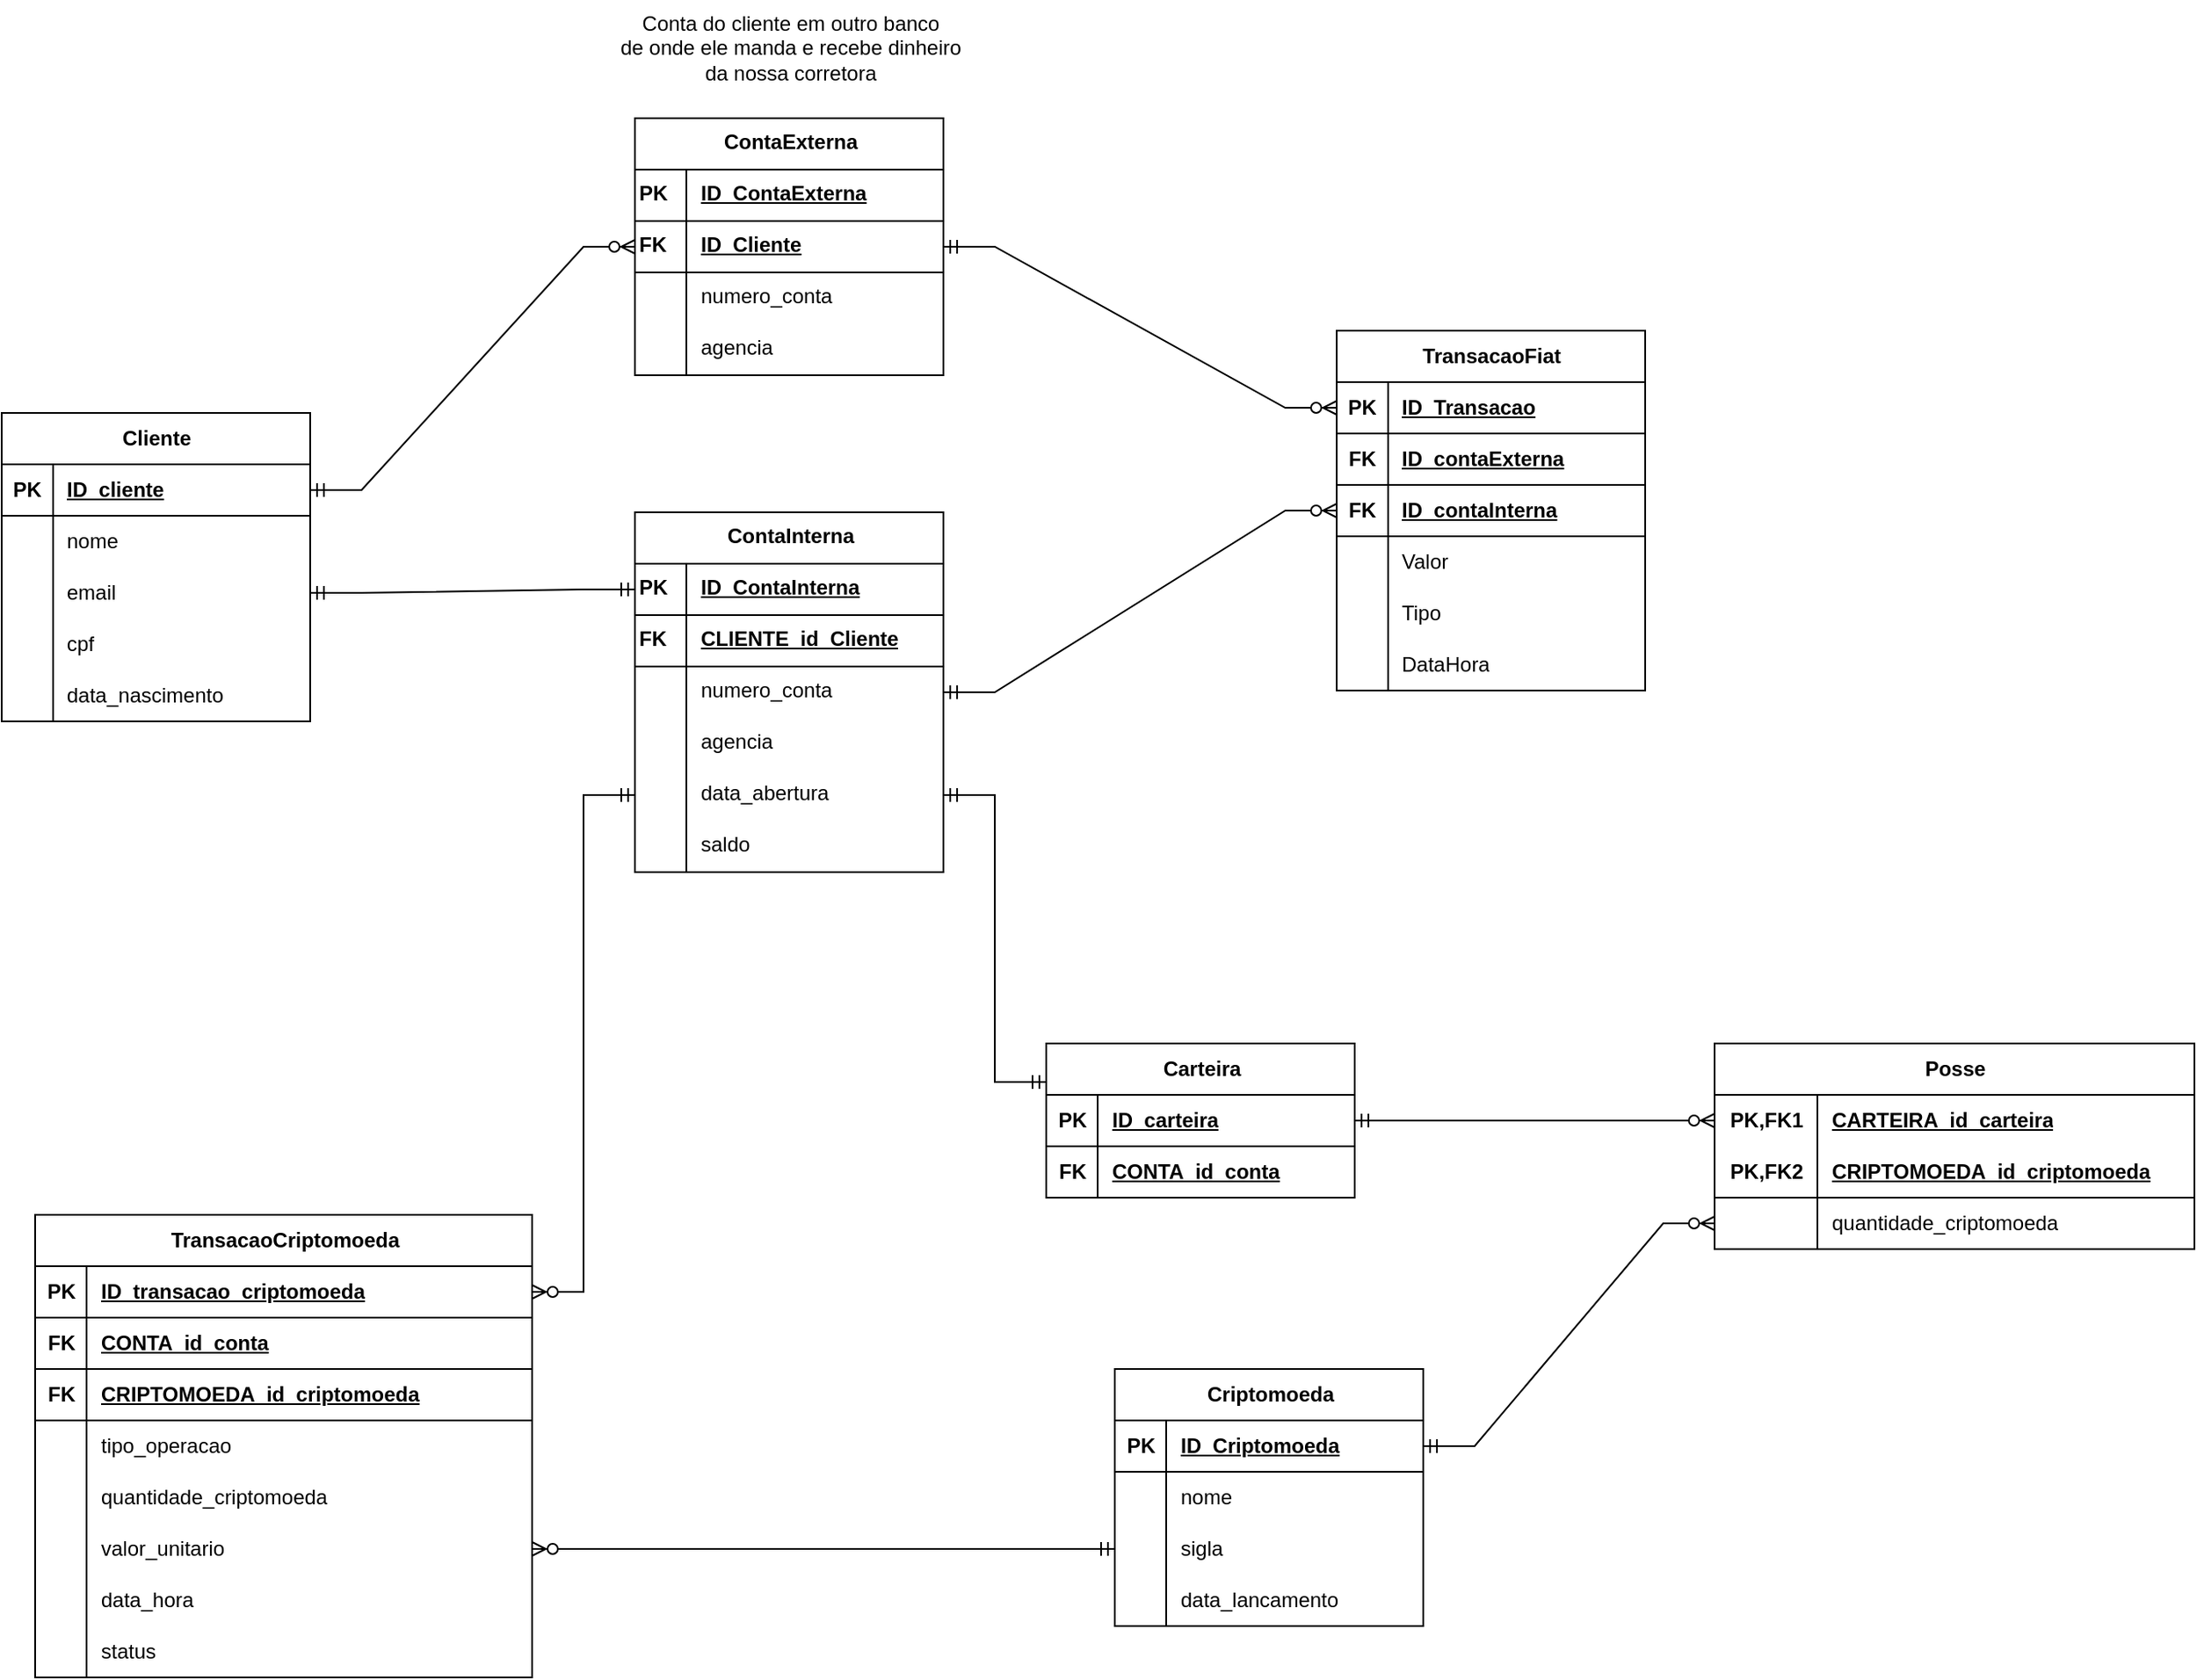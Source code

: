 <mxfile version="28.2.5">
  <diagram name="Página-1" id="d1rrQu7_RqCFaQAL6QqB">
    <mxGraphModel dx="1798" dy="2266" grid="0" gridSize="10" guides="1" tooltips="1" connect="1" arrows="1" fold="1" page="1" pageScale="1" pageWidth="827" pageHeight="1169" math="0" shadow="0">
      <root>
        <mxCell id="0" />
        <mxCell id="1" parent="0" />
        <mxCell id="-47FtMjsDmStWf5jlCwA-27" value="ContaInterna" style="shape=table;startSize=30;container=1;collapsible=1;childLayout=tableLayout;fixedRows=1;rowLines=0;fontStyle=1;align=center;resizeLast=1;html=1;strokeColor=default;verticalAlign=top;fontFamily=Helvetica;fontSize=12;fontColor=default;fillColor=default;" parent="1" vertex="1">
          <mxGeometry x="513.5" y="180" width="180" height="210" as="geometry" />
        </mxCell>
        <mxCell id="-47FtMjsDmStWf5jlCwA-28" value="" style="shape=tableRow;horizontal=0;startSize=0;swimlaneHead=0;swimlaneBody=0;fillColor=none;collapsible=0;dropTarget=0;points=[[0,0.5],[1,0.5]];portConstraint=eastwest;top=0;left=0;right=0;bottom=1;strokeColor=default;align=left;verticalAlign=top;fontFamily=Helvetica;fontSize=12;fontColor=default;" parent="-47FtMjsDmStWf5jlCwA-27" vertex="1">
          <mxGeometry y="30" width="180" height="30" as="geometry" />
        </mxCell>
        <mxCell id="-47FtMjsDmStWf5jlCwA-29" value="PK" style="shape=partialRectangle;connectable=0;fillColor=none;top=0;left=0;bottom=0;right=0;fontStyle=1;overflow=hidden;whiteSpace=wrap;html=1;strokeColor=default;align=left;verticalAlign=top;fontFamily=Helvetica;fontSize=12;fontColor=default;" parent="-47FtMjsDmStWf5jlCwA-28" vertex="1">
          <mxGeometry width="30" height="30" as="geometry">
            <mxRectangle width="30" height="30" as="alternateBounds" />
          </mxGeometry>
        </mxCell>
        <mxCell id="-47FtMjsDmStWf5jlCwA-30" value="ID_ContaInterna" style="shape=partialRectangle;connectable=0;fillColor=none;top=0;left=0;bottom=0;right=0;align=left;spacingLeft=6;fontStyle=5;overflow=hidden;whiteSpace=wrap;html=1;strokeColor=default;verticalAlign=top;fontFamily=Helvetica;fontSize=12;fontColor=default;" parent="-47FtMjsDmStWf5jlCwA-28" vertex="1">
          <mxGeometry x="30" width="150" height="30" as="geometry">
            <mxRectangle width="150" height="30" as="alternateBounds" />
          </mxGeometry>
        </mxCell>
        <mxCell id="-47FtMjsDmStWf5jlCwA-31" style="shape=tableRow;horizontal=0;startSize=0;swimlaneHead=0;swimlaneBody=0;fillColor=none;collapsible=0;dropTarget=0;points=[[0,0.5],[1,0.5]];portConstraint=eastwest;top=0;left=0;right=0;bottom=1;strokeColor=default;align=left;verticalAlign=top;fontFamily=Helvetica;fontSize=12;fontColor=default;" parent="-47FtMjsDmStWf5jlCwA-27" vertex="1">
          <mxGeometry y="60" width="180" height="30" as="geometry" />
        </mxCell>
        <mxCell id="-47FtMjsDmStWf5jlCwA-32" value="FK" style="shape=partialRectangle;connectable=0;fillColor=none;top=0;left=0;bottom=0;right=0;fontStyle=1;overflow=hidden;whiteSpace=wrap;html=1;strokeColor=default;align=left;verticalAlign=top;fontFamily=Helvetica;fontSize=12;fontColor=default;" parent="-47FtMjsDmStWf5jlCwA-31" vertex="1">
          <mxGeometry width="30" height="30" as="geometry">
            <mxRectangle width="30" height="30" as="alternateBounds" />
          </mxGeometry>
        </mxCell>
        <mxCell id="-47FtMjsDmStWf5jlCwA-33" value="CLIENTE_id_Cliente" style="shape=partialRectangle;connectable=0;fillColor=none;top=0;left=0;bottom=0;right=0;align=left;spacingLeft=6;fontStyle=5;overflow=hidden;whiteSpace=wrap;html=1;strokeColor=default;verticalAlign=top;fontFamily=Helvetica;fontSize=12;fontColor=default;" parent="-47FtMjsDmStWf5jlCwA-31" vertex="1">
          <mxGeometry x="30" width="150" height="30" as="geometry">
            <mxRectangle width="150" height="30" as="alternateBounds" />
          </mxGeometry>
        </mxCell>
        <mxCell id="-47FtMjsDmStWf5jlCwA-34" value="" style="shape=tableRow;horizontal=0;startSize=0;swimlaneHead=0;swimlaneBody=0;fillColor=none;collapsible=0;dropTarget=0;points=[[0,0.5],[1,0.5]];portConstraint=eastwest;top=0;left=0;right=0;bottom=0;strokeColor=default;align=left;verticalAlign=top;fontFamily=Helvetica;fontSize=12;fontColor=default;" parent="-47FtMjsDmStWf5jlCwA-27" vertex="1">
          <mxGeometry y="90" width="180" height="30" as="geometry" />
        </mxCell>
        <mxCell id="-47FtMjsDmStWf5jlCwA-35" value="" style="shape=partialRectangle;connectable=0;fillColor=none;top=0;left=0;bottom=0;right=0;editable=1;overflow=hidden;whiteSpace=wrap;html=1;strokeColor=default;align=left;verticalAlign=top;fontFamily=Helvetica;fontSize=12;fontColor=default;" parent="-47FtMjsDmStWf5jlCwA-34" vertex="1">
          <mxGeometry width="30" height="30" as="geometry">
            <mxRectangle width="30" height="30" as="alternateBounds" />
          </mxGeometry>
        </mxCell>
        <mxCell id="-47FtMjsDmStWf5jlCwA-36" value="numero_conta" style="shape=partialRectangle;connectable=0;fillColor=none;top=0;left=0;bottom=0;right=0;align=left;spacingLeft=6;overflow=hidden;whiteSpace=wrap;html=1;strokeColor=default;verticalAlign=top;fontFamily=Helvetica;fontSize=12;fontColor=default;" parent="-47FtMjsDmStWf5jlCwA-34" vertex="1">
          <mxGeometry x="30" width="150" height="30" as="geometry">
            <mxRectangle width="150" height="30" as="alternateBounds" />
          </mxGeometry>
        </mxCell>
        <mxCell id="-47FtMjsDmStWf5jlCwA-37" value="" style="shape=tableRow;horizontal=0;startSize=0;swimlaneHead=0;swimlaneBody=0;fillColor=none;collapsible=0;dropTarget=0;points=[[0,0.5],[1,0.5]];portConstraint=eastwest;top=0;left=0;right=0;bottom=0;strokeColor=default;align=left;verticalAlign=top;fontFamily=Helvetica;fontSize=12;fontColor=default;" parent="-47FtMjsDmStWf5jlCwA-27" vertex="1">
          <mxGeometry y="120" width="180" height="30" as="geometry" />
        </mxCell>
        <mxCell id="-47FtMjsDmStWf5jlCwA-38" value="" style="shape=partialRectangle;connectable=0;fillColor=none;top=0;left=0;bottom=0;right=0;editable=1;overflow=hidden;whiteSpace=wrap;html=1;strokeColor=default;align=left;verticalAlign=top;fontFamily=Helvetica;fontSize=12;fontColor=default;" parent="-47FtMjsDmStWf5jlCwA-37" vertex="1">
          <mxGeometry width="30" height="30" as="geometry">
            <mxRectangle width="30" height="30" as="alternateBounds" />
          </mxGeometry>
        </mxCell>
        <mxCell id="-47FtMjsDmStWf5jlCwA-39" value="agencia" style="shape=partialRectangle;connectable=0;fillColor=none;top=0;left=0;bottom=0;right=0;align=left;spacingLeft=6;overflow=hidden;whiteSpace=wrap;html=1;strokeColor=default;verticalAlign=top;fontFamily=Helvetica;fontSize=12;fontColor=default;" parent="-47FtMjsDmStWf5jlCwA-37" vertex="1">
          <mxGeometry x="30" width="150" height="30" as="geometry">
            <mxRectangle width="150" height="30" as="alternateBounds" />
          </mxGeometry>
        </mxCell>
        <mxCell id="-47FtMjsDmStWf5jlCwA-40" value="" style="shape=tableRow;horizontal=0;startSize=0;swimlaneHead=0;swimlaneBody=0;fillColor=none;collapsible=0;dropTarget=0;points=[[0,0.5],[1,0.5]];portConstraint=eastwest;top=0;left=0;right=0;bottom=0;strokeColor=default;align=left;verticalAlign=top;fontFamily=Helvetica;fontSize=12;fontColor=default;" parent="-47FtMjsDmStWf5jlCwA-27" vertex="1">
          <mxGeometry y="150" width="180" height="30" as="geometry" />
        </mxCell>
        <mxCell id="-47FtMjsDmStWf5jlCwA-41" value="" style="shape=partialRectangle;connectable=0;fillColor=none;top=0;left=0;bottom=0;right=0;editable=1;overflow=hidden;whiteSpace=wrap;html=1;strokeColor=default;align=left;verticalAlign=top;fontFamily=Helvetica;fontSize=12;fontColor=default;" parent="-47FtMjsDmStWf5jlCwA-40" vertex="1">
          <mxGeometry width="30" height="30" as="geometry">
            <mxRectangle width="30" height="30" as="alternateBounds" />
          </mxGeometry>
        </mxCell>
        <mxCell id="-47FtMjsDmStWf5jlCwA-42" value="data_abertura" style="shape=partialRectangle;connectable=0;fillColor=none;top=0;left=0;bottom=0;right=0;align=left;spacingLeft=6;overflow=hidden;whiteSpace=wrap;html=1;strokeColor=default;verticalAlign=top;fontFamily=Helvetica;fontSize=12;fontColor=default;" parent="-47FtMjsDmStWf5jlCwA-40" vertex="1">
          <mxGeometry x="30" width="150" height="30" as="geometry">
            <mxRectangle width="150" height="30" as="alternateBounds" />
          </mxGeometry>
        </mxCell>
        <mxCell id="-47FtMjsDmStWf5jlCwA-43" style="shape=tableRow;horizontal=0;startSize=0;swimlaneHead=0;swimlaneBody=0;fillColor=none;collapsible=0;dropTarget=0;points=[[0,0.5],[1,0.5]];portConstraint=eastwest;top=0;left=0;right=0;bottom=0;strokeColor=default;align=left;verticalAlign=top;fontFamily=Helvetica;fontSize=12;fontColor=default;" parent="-47FtMjsDmStWf5jlCwA-27" vertex="1">
          <mxGeometry y="180" width="180" height="30" as="geometry" />
        </mxCell>
        <mxCell id="-47FtMjsDmStWf5jlCwA-44" style="shape=partialRectangle;connectable=0;fillColor=none;top=0;left=0;bottom=0;right=0;editable=1;overflow=hidden;whiteSpace=wrap;html=1;strokeColor=default;align=left;verticalAlign=top;fontFamily=Helvetica;fontSize=12;fontColor=default;" parent="-47FtMjsDmStWf5jlCwA-43" vertex="1">
          <mxGeometry width="30" height="30" as="geometry">
            <mxRectangle width="30" height="30" as="alternateBounds" />
          </mxGeometry>
        </mxCell>
        <mxCell id="-47FtMjsDmStWf5jlCwA-45" value="saldo" style="shape=partialRectangle;connectable=0;fillColor=none;top=0;left=0;bottom=0;right=0;align=left;spacingLeft=6;overflow=hidden;whiteSpace=wrap;html=1;strokeColor=default;verticalAlign=top;fontFamily=Helvetica;fontSize=12;fontColor=default;" parent="-47FtMjsDmStWf5jlCwA-43" vertex="1">
          <mxGeometry x="30" width="150" height="30" as="geometry">
            <mxRectangle width="150" height="30" as="alternateBounds" />
          </mxGeometry>
        </mxCell>
        <mxCell id="-47FtMjsDmStWf5jlCwA-56" value="Cliente" style="shape=table;startSize=30;container=1;collapsible=1;childLayout=tableLayout;fixedRows=1;rowLines=0;fontStyle=1;align=center;resizeLast=1;html=1;" parent="1" vertex="1">
          <mxGeometry x="144" y="122" width="180" height="180.0" as="geometry" />
        </mxCell>
        <mxCell id="-47FtMjsDmStWf5jlCwA-57" value="" style="shape=tableRow;horizontal=0;startSize=0;swimlaneHead=0;swimlaneBody=0;fillColor=none;collapsible=0;dropTarget=0;points=[[0,0.5],[1,0.5]];portConstraint=eastwest;top=0;left=0;right=0;bottom=1;" parent="-47FtMjsDmStWf5jlCwA-56" vertex="1">
          <mxGeometry y="30" width="180" height="30" as="geometry" />
        </mxCell>
        <mxCell id="-47FtMjsDmStWf5jlCwA-58" value="PK" style="shape=partialRectangle;connectable=0;fillColor=none;top=0;left=0;bottom=0;right=0;fontStyle=1;overflow=hidden;whiteSpace=wrap;html=1;" parent="-47FtMjsDmStWf5jlCwA-57" vertex="1">
          <mxGeometry width="30" height="30" as="geometry">
            <mxRectangle width="30" height="30" as="alternateBounds" />
          </mxGeometry>
        </mxCell>
        <mxCell id="-47FtMjsDmStWf5jlCwA-59" value="ID_cliente" style="shape=partialRectangle;connectable=0;fillColor=none;top=0;left=0;bottom=0;right=0;align=left;spacingLeft=6;fontStyle=5;overflow=hidden;whiteSpace=wrap;html=1;" parent="-47FtMjsDmStWf5jlCwA-57" vertex="1">
          <mxGeometry x="30" width="150" height="30" as="geometry">
            <mxRectangle width="150" height="30" as="alternateBounds" />
          </mxGeometry>
        </mxCell>
        <mxCell id="-47FtMjsDmStWf5jlCwA-60" value="" style="shape=tableRow;horizontal=0;startSize=0;swimlaneHead=0;swimlaneBody=0;fillColor=none;collapsible=0;dropTarget=0;points=[[0,0.5],[1,0.5]];portConstraint=eastwest;top=0;left=0;right=0;bottom=0;" parent="-47FtMjsDmStWf5jlCwA-56" vertex="1">
          <mxGeometry y="60" width="180" height="30" as="geometry" />
        </mxCell>
        <mxCell id="-47FtMjsDmStWf5jlCwA-61" value="" style="shape=partialRectangle;connectable=0;fillColor=none;top=0;left=0;bottom=0;right=0;editable=1;overflow=hidden;whiteSpace=wrap;html=1;" parent="-47FtMjsDmStWf5jlCwA-60" vertex="1">
          <mxGeometry width="30" height="30" as="geometry">
            <mxRectangle width="30" height="30" as="alternateBounds" />
          </mxGeometry>
        </mxCell>
        <mxCell id="-47FtMjsDmStWf5jlCwA-62" value="nome" style="shape=partialRectangle;connectable=0;fillColor=none;top=0;left=0;bottom=0;right=0;align=left;spacingLeft=6;overflow=hidden;whiteSpace=wrap;html=1;" parent="-47FtMjsDmStWf5jlCwA-60" vertex="1">
          <mxGeometry x="30" width="150" height="30" as="geometry">
            <mxRectangle width="150" height="30" as="alternateBounds" />
          </mxGeometry>
        </mxCell>
        <mxCell id="-47FtMjsDmStWf5jlCwA-63" value="" style="shape=tableRow;horizontal=0;startSize=0;swimlaneHead=0;swimlaneBody=0;fillColor=none;collapsible=0;dropTarget=0;points=[[0,0.5],[1,0.5]];portConstraint=eastwest;top=0;left=0;right=0;bottom=0;" parent="-47FtMjsDmStWf5jlCwA-56" vertex="1">
          <mxGeometry y="90" width="180" height="30" as="geometry" />
        </mxCell>
        <mxCell id="-47FtMjsDmStWf5jlCwA-64" value="" style="shape=partialRectangle;connectable=0;fillColor=none;top=0;left=0;bottom=0;right=0;editable=1;overflow=hidden;whiteSpace=wrap;html=1;" parent="-47FtMjsDmStWf5jlCwA-63" vertex="1">
          <mxGeometry width="30" height="30" as="geometry">
            <mxRectangle width="30" height="30" as="alternateBounds" />
          </mxGeometry>
        </mxCell>
        <mxCell id="-47FtMjsDmStWf5jlCwA-65" value="email" style="shape=partialRectangle;connectable=0;fillColor=none;top=0;left=0;bottom=0;right=0;align=left;spacingLeft=6;overflow=hidden;whiteSpace=wrap;html=1;" parent="-47FtMjsDmStWf5jlCwA-63" vertex="1">
          <mxGeometry x="30" width="150" height="30" as="geometry">
            <mxRectangle width="150" height="30" as="alternateBounds" />
          </mxGeometry>
        </mxCell>
        <mxCell id="-47FtMjsDmStWf5jlCwA-66" value="" style="shape=tableRow;horizontal=0;startSize=0;swimlaneHead=0;swimlaneBody=0;fillColor=none;collapsible=0;dropTarget=0;points=[[0,0.5],[1,0.5]];portConstraint=eastwest;top=0;left=0;right=0;bottom=0;" parent="-47FtMjsDmStWf5jlCwA-56" vertex="1">
          <mxGeometry y="120" width="180" height="30" as="geometry" />
        </mxCell>
        <mxCell id="-47FtMjsDmStWf5jlCwA-67" value="" style="shape=partialRectangle;connectable=0;fillColor=none;top=0;left=0;bottom=0;right=0;editable=1;overflow=hidden;whiteSpace=wrap;html=1;" parent="-47FtMjsDmStWf5jlCwA-66" vertex="1">
          <mxGeometry width="30" height="30" as="geometry">
            <mxRectangle width="30" height="30" as="alternateBounds" />
          </mxGeometry>
        </mxCell>
        <mxCell id="-47FtMjsDmStWf5jlCwA-68" value="cpf" style="shape=partialRectangle;connectable=0;fillColor=none;top=0;left=0;bottom=0;right=0;align=left;spacingLeft=6;overflow=hidden;whiteSpace=wrap;html=1;" parent="-47FtMjsDmStWf5jlCwA-66" vertex="1">
          <mxGeometry x="30" width="150" height="30" as="geometry">
            <mxRectangle width="150" height="30" as="alternateBounds" />
          </mxGeometry>
        </mxCell>
        <mxCell id="-47FtMjsDmStWf5jlCwA-69" style="shape=tableRow;horizontal=0;startSize=0;swimlaneHead=0;swimlaneBody=0;fillColor=none;collapsible=0;dropTarget=0;points=[[0,0.5],[1,0.5]];portConstraint=eastwest;top=0;left=0;right=0;bottom=0;" parent="-47FtMjsDmStWf5jlCwA-56" vertex="1">
          <mxGeometry y="150" width="180" height="30" as="geometry" />
        </mxCell>
        <mxCell id="-47FtMjsDmStWf5jlCwA-70" style="shape=partialRectangle;connectable=0;fillColor=none;top=0;left=0;bottom=0;right=0;editable=1;overflow=hidden;whiteSpace=wrap;html=1;" parent="-47FtMjsDmStWf5jlCwA-69" vertex="1">
          <mxGeometry width="30" height="30" as="geometry">
            <mxRectangle width="30" height="30" as="alternateBounds" />
          </mxGeometry>
        </mxCell>
        <mxCell id="-47FtMjsDmStWf5jlCwA-71" value="data_nascimento" style="shape=partialRectangle;connectable=0;fillColor=none;top=0;left=0;bottom=0;right=0;align=left;spacingLeft=6;overflow=hidden;whiteSpace=wrap;html=1;" parent="-47FtMjsDmStWf5jlCwA-69" vertex="1">
          <mxGeometry x="30" width="150" height="30" as="geometry">
            <mxRectangle width="150" height="30" as="alternateBounds" />
          </mxGeometry>
        </mxCell>
        <mxCell id="-47FtMjsDmStWf5jlCwA-72" value="" style="edgeStyle=entityRelationEdgeStyle;fontSize=12;html=1;endArrow=ERmandOne;startArrow=ERmandOne;rounded=0;exitX=1;exitY=0.5;exitDx=0;exitDy=0;entryX=0;entryY=0.5;entryDx=0;entryDy=0;" parent="1" source="-47FtMjsDmStWf5jlCwA-63" target="-47FtMjsDmStWf5jlCwA-28" edge="1">
          <mxGeometry width="100" height="100" relative="1" as="geometry">
            <mxPoint x="423.5" y="460" as="sourcePoint" />
            <mxPoint x="523.5" y="360" as="targetPoint" />
          </mxGeometry>
        </mxCell>
        <mxCell id="-47FtMjsDmStWf5jlCwA-73" value="Carteira" style="shape=table;startSize=30;container=1;collapsible=1;childLayout=tableLayout;fixedRows=1;rowLines=0;fontStyle=1;align=center;resizeLast=1;html=1;" parent="1" vertex="1">
          <mxGeometry x="753.5" y="490" width="180" height="90" as="geometry" />
        </mxCell>
        <mxCell id="-47FtMjsDmStWf5jlCwA-74" value="" style="shape=tableRow;horizontal=0;startSize=0;swimlaneHead=0;swimlaneBody=0;fillColor=none;collapsible=0;dropTarget=0;points=[[0,0.5],[1,0.5]];portConstraint=eastwest;top=0;left=0;right=0;bottom=1;" parent="-47FtMjsDmStWf5jlCwA-73" vertex="1">
          <mxGeometry y="30" width="180" height="30" as="geometry" />
        </mxCell>
        <mxCell id="-47FtMjsDmStWf5jlCwA-75" value="PK" style="shape=partialRectangle;connectable=0;fillColor=none;top=0;left=0;bottom=0;right=0;fontStyle=1;overflow=hidden;whiteSpace=wrap;html=1;" parent="-47FtMjsDmStWf5jlCwA-74" vertex="1">
          <mxGeometry width="30" height="30" as="geometry">
            <mxRectangle width="30" height="30" as="alternateBounds" />
          </mxGeometry>
        </mxCell>
        <mxCell id="-47FtMjsDmStWf5jlCwA-76" value="ID_carteira" style="shape=partialRectangle;connectable=0;fillColor=none;top=0;left=0;bottom=0;right=0;align=left;spacingLeft=6;fontStyle=5;overflow=hidden;whiteSpace=wrap;html=1;" parent="-47FtMjsDmStWf5jlCwA-74" vertex="1">
          <mxGeometry x="30" width="150" height="30" as="geometry">
            <mxRectangle width="150" height="30" as="alternateBounds" />
          </mxGeometry>
        </mxCell>
        <mxCell id="-47FtMjsDmStWf5jlCwA-77" style="shape=tableRow;horizontal=0;startSize=0;swimlaneHead=0;swimlaneBody=0;fillColor=none;collapsible=0;dropTarget=0;points=[[0,0.5],[1,0.5]];portConstraint=eastwest;top=0;left=0;right=0;bottom=1;" parent="-47FtMjsDmStWf5jlCwA-73" vertex="1">
          <mxGeometry y="60" width="180" height="30" as="geometry" />
        </mxCell>
        <mxCell id="-47FtMjsDmStWf5jlCwA-78" value="FK" style="shape=partialRectangle;connectable=0;fillColor=none;top=0;left=0;bottom=0;right=0;fontStyle=1;overflow=hidden;whiteSpace=wrap;html=1;" parent="-47FtMjsDmStWf5jlCwA-77" vertex="1">
          <mxGeometry width="30" height="30" as="geometry">
            <mxRectangle width="30" height="30" as="alternateBounds" />
          </mxGeometry>
        </mxCell>
        <mxCell id="-47FtMjsDmStWf5jlCwA-79" value="CONTA_id_conta" style="shape=partialRectangle;connectable=0;fillColor=none;top=0;left=0;bottom=0;right=0;align=left;spacingLeft=6;fontStyle=5;overflow=hidden;whiteSpace=wrap;html=1;" parent="-47FtMjsDmStWf5jlCwA-77" vertex="1">
          <mxGeometry x="30" width="150" height="30" as="geometry">
            <mxRectangle width="150" height="30" as="alternateBounds" />
          </mxGeometry>
        </mxCell>
        <mxCell id="-47FtMjsDmStWf5jlCwA-80" value="" style="edgeStyle=entityRelationEdgeStyle;fontSize=12;html=1;endArrow=ERmandOne;startArrow=ERmandOne;rounded=0;entryX=0;entryY=0.25;entryDx=0;entryDy=0;" parent="1" source="-47FtMjsDmStWf5jlCwA-40" target="-47FtMjsDmStWf5jlCwA-73" edge="1">
          <mxGeometry width="100" height="100" relative="1" as="geometry">
            <mxPoint x="623.5" y="400" as="sourcePoint" />
            <mxPoint x="813.5" y="400" as="targetPoint" />
          </mxGeometry>
        </mxCell>
        <mxCell id="-47FtMjsDmStWf5jlCwA-81" value="Posse" style="shape=table;startSize=30;container=1;collapsible=1;childLayout=tableLayout;fixedRows=1;rowLines=0;fontStyle=1;align=center;resizeLast=1;html=1;whiteSpace=wrap;" parent="1" vertex="1">
          <mxGeometry x="1143.5" y="490" width="280" height="120" as="geometry" />
        </mxCell>
        <mxCell id="-47FtMjsDmStWf5jlCwA-82" value="" style="shape=tableRow;horizontal=0;startSize=0;swimlaneHead=0;swimlaneBody=0;fillColor=none;collapsible=0;dropTarget=0;points=[[0,0.5],[1,0.5]];portConstraint=eastwest;top=0;left=0;right=0;bottom=0;html=1;" parent="-47FtMjsDmStWf5jlCwA-81" vertex="1">
          <mxGeometry y="30" width="280" height="30" as="geometry" />
        </mxCell>
        <mxCell id="-47FtMjsDmStWf5jlCwA-83" value="PK,FK1" style="shape=partialRectangle;connectable=0;fillColor=none;top=0;left=0;bottom=0;right=0;fontStyle=1;overflow=hidden;html=1;whiteSpace=wrap;" parent="-47FtMjsDmStWf5jlCwA-82" vertex="1">
          <mxGeometry width="60" height="30" as="geometry">
            <mxRectangle width="60" height="30" as="alternateBounds" />
          </mxGeometry>
        </mxCell>
        <mxCell id="-47FtMjsDmStWf5jlCwA-84" value="CARTEIRA_id_carteira" style="shape=partialRectangle;connectable=0;fillColor=none;top=0;left=0;bottom=0;right=0;align=left;spacingLeft=6;fontStyle=5;overflow=hidden;html=1;whiteSpace=wrap;" parent="-47FtMjsDmStWf5jlCwA-82" vertex="1">
          <mxGeometry x="60" width="220" height="30" as="geometry">
            <mxRectangle width="220" height="30" as="alternateBounds" />
          </mxGeometry>
        </mxCell>
        <mxCell id="-47FtMjsDmStWf5jlCwA-85" value="" style="shape=tableRow;horizontal=0;startSize=0;swimlaneHead=0;swimlaneBody=0;fillColor=none;collapsible=0;dropTarget=0;points=[[0,0.5],[1,0.5]];portConstraint=eastwest;top=0;left=0;right=0;bottom=1;html=1;" parent="-47FtMjsDmStWf5jlCwA-81" vertex="1">
          <mxGeometry y="60" width="280" height="30" as="geometry" />
        </mxCell>
        <mxCell id="-47FtMjsDmStWf5jlCwA-86" value="PK,FK2" style="shape=partialRectangle;connectable=0;fillColor=none;top=0;left=0;bottom=0;right=0;fontStyle=1;overflow=hidden;html=1;whiteSpace=wrap;" parent="-47FtMjsDmStWf5jlCwA-85" vertex="1">
          <mxGeometry width="60" height="30" as="geometry">
            <mxRectangle width="60" height="30" as="alternateBounds" />
          </mxGeometry>
        </mxCell>
        <mxCell id="-47FtMjsDmStWf5jlCwA-87" value="CRIPTOMOEDA_id_criptomoeda" style="shape=partialRectangle;connectable=0;fillColor=none;top=0;left=0;bottom=0;right=0;align=left;spacingLeft=6;fontStyle=5;overflow=hidden;html=1;whiteSpace=wrap;" parent="-47FtMjsDmStWf5jlCwA-85" vertex="1">
          <mxGeometry x="60" width="220" height="30" as="geometry">
            <mxRectangle width="220" height="30" as="alternateBounds" />
          </mxGeometry>
        </mxCell>
        <mxCell id="-47FtMjsDmStWf5jlCwA-88" value="" style="shape=tableRow;horizontal=0;startSize=0;swimlaneHead=0;swimlaneBody=0;fillColor=none;collapsible=0;dropTarget=0;points=[[0,0.5],[1,0.5]];portConstraint=eastwest;top=0;left=0;right=0;bottom=0;html=1;" parent="-47FtMjsDmStWf5jlCwA-81" vertex="1">
          <mxGeometry y="90" width="280" height="30" as="geometry" />
        </mxCell>
        <mxCell id="-47FtMjsDmStWf5jlCwA-89" value="" style="shape=partialRectangle;connectable=0;fillColor=none;top=0;left=0;bottom=0;right=0;editable=1;overflow=hidden;html=1;whiteSpace=wrap;" parent="-47FtMjsDmStWf5jlCwA-88" vertex="1">
          <mxGeometry width="60" height="30" as="geometry">
            <mxRectangle width="60" height="30" as="alternateBounds" />
          </mxGeometry>
        </mxCell>
        <mxCell id="-47FtMjsDmStWf5jlCwA-90" value="quantidade_criptomoeda" style="shape=partialRectangle;connectable=0;fillColor=none;top=0;left=0;bottom=0;right=0;align=left;spacingLeft=6;overflow=hidden;html=1;whiteSpace=wrap;" parent="-47FtMjsDmStWf5jlCwA-88" vertex="1">
          <mxGeometry x="60" width="220" height="30" as="geometry">
            <mxRectangle width="220" height="30" as="alternateBounds" />
          </mxGeometry>
        </mxCell>
        <mxCell id="-47FtMjsDmStWf5jlCwA-91" value="Criptomoeda" style="shape=table;startSize=30;container=1;collapsible=1;childLayout=tableLayout;fixedRows=1;rowLines=0;fontStyle=1;align=center;resizeLast=1;html=1;" parent="1" vertex="1">
          <mxGeometry x="793.5" y="680" width="180" height="150" as="geometry" />
        </mxCell>
        <mxCell id="-47FtMjsDmStWf5jlCwA-92" value="" style="shape=tableRow;horizontal=0;startSize=0;swimlaneHead=0;swimlaneBody=0;fillColor=none;collapsible=0;dropTarget=0;points=[[0,0.5],[1,0.5]];portConstraint=eastwest;top=0;left=0;right=0;bottom=1;" parent="-47FtMjsDmStWf5jlCwA-91" vertex="1">
          <mxGeometry y="30" width="180" height="30" as="geometry" />
        </mxCell>
        <mxCell id="-47FtMjsDmStWf5jlCwA-93" value="PK" style="shape=partialRectangle;connectable=0;fillColor=none;top=0;left=0;bottom=0;right=0;fontStyle=1;overflow=hidden;whiteSpace=wrap;html=1;" parent="-47FtMjsDmStWf5jlCwA-92" vertex="1">
          <mxGeometry width="30" height="30" as="geometry">
            <mxRectangle width="30" height="30" as="alternateBounds" />
          </mxGeometry>
        </mxCell>
        <mxCell id="-47FtMjsDmStWf5jlCwA-94" value="ID_Criptomoeda" style="shape=partialRectangle;connectable=0;fillColor=none;top=0;left=0;bottom=0;right=0;align=left;spacingLeft=6;fontStyle=5;overflow=hidden;whiteSpace=wrap;html=1;" parent="-47FtMjsDmStWf5jlCwA-92" vertex="1">
          <mxGeometry x="30" width="150" height="30" as="geometry">
            <mxRectangle width="150" height="30" as="alternateBounds" />
          </mxGeometry>
        </mxCell>
        <mxCell id="-47FtMjsDmStWf5jlCwA-95" value="" style="shape=tableRow;horizontal=0;startSize=0;swimlaneHead=0;swimlaneBody=0;fillColor=none;collapsible=0;dropTarget=0;points=[[0,0.5],[1,0.5]];portConstraint=eastwest;top=0;left=0;right=0;bottom=0;" parent="-47FtMjsDmStWf5jlCwA-91" vertex="1">
          <mxGeometry y="60" width="180" height="30" as="geometry" />
        </mxCell>
        <mxCell id="-47FtMjsDmStWf5jlCwA-96" value="" style="shape=partialRectangle;connectable=0;fillColor=none;top=0;left=0;bottom=0;right=0;editable=1;overflow=hidden;whiteSpace=wrap;html=1;" parent="-47FtMjsDmStWf5jlCwA-95" vertex="1">
          <mxGeometry width="30" height="30" as="geometry">
            <mxRectangle width="30" height="30" as="alternateBounds" />
          </mxGeometry>
        </mxCell>
        <mxCell id="-47FtMjsDmStWf5jlCwA-97" value="nome" style="shape=partialRectangle;connectable=0;fillColor=none;top=0;left=0;bottom=0;right=0;align=left;spacingLeft=6;overflow=hidden;whiteSpace=wrap;html=1;" parent="-47FtMjsDmStWf5jlCwA-95" vertex="1">
          <mxGeometry x="30" width="150" height="30" as="geometry">
            <mxRectangle width="150" height="30" as="alternateBounds" />
          </mxGeometry>
        </mxCell>
        <mxCell id="-47FtMjsDmStWf5jlCwA-98" value="" style="shape=tableRow;horizontal=0;startSize=0;swimlaneHead=0;swimlaneBody=0;fillColor=none;collapsible=0;dropTarget=0;points=[[0,0.5],[1,0.5]];portConstraint=eastwest;top=0;left=0;right=0;bottom=0;" parent="-47FtMjsDmStWf5jlCwA-91" vertex="1">
          <mxGeometry y="90" width="180" height="30" as="geometry" />
        </mxCell>
        <mxCell id="-47FtMjsDmStWf5jlCwA-99" value="" style="shape=partialRectangle;connectable=0;fillColor=none;top=0;left=0;bottom=0;right=0;editable=1;overflow=hidden;whiteSpace=wrap;html=1;" parent="-47FtMjsDmStWf5jlCwA-98" vertex="1">
          <mxGeometry width="30" height="30" as="geometry">
            <mxRectangle width="30" height="30" as="alternateBounds" />
          </mxGeometry>
        </mxCell>
        <mxCell id="-47FtMjsDmStWf5jlCwA-100" value="sigla" style="shape=partialRectangle;connectable=0;fillColor=none;top=0;left=0;bottom=0;right=0;align=left;spacingLeft=6;overflow=hidden;whiteSpace=wrap;html=1;" parent="-47FtMjsDmStWf5jlCwA-98" vertex="1">
          <mxGeometry x="30" width="150" height="30" as="geometry">
            <mxRectangle width="150" height="30" as="alternateBounds" />
          </mxGeometry>
        </mxCell>
        <mxCell id="-47FtMjsDmStWf5jlCwA-101" value="" style="shape=tableRow;horizontal=0;startSize=0;swimlaneHead=0;swimlaneBody=0;fillColor=none;collapsible=0;dropTarget=0;points=[[0,0.5],[1,0.5]];portConstraint=eastwest;top=0;left=0;right=0;bottom=0;" parent="-47FtMjsDmStWf5jlCwA-91" vertex="1">
          <mxGeometry y="120" width="180" height="30" as="geometry" />
        </mxCell>
        <mxCell id="-47FtMjsDmStWf5jlCwA-102" value="" style="shape=partialRectangle;connectable=0;fillColor=none;top=0;left=0;bottom=0;right=0;editable=1;overflow=hidden;whiteSpace=wrap;html=1;" parent="-47FtMjsDmStWf5jlCwA-101" vertex="1">
          <mxGeometry width="30" height="30" as="geometry">
            <mxRectangle width="30" height="30" as="alternateBounds" />
          </mxGeometry>
        </mxCell>
        <mxCell id="-47FtMjsDmStWf5jlCwA-103" value="data_lancamento" style="shape=partialRectangle;connectable=0;fillColor=none;top=0;left=0;bottom=0;right=0;align=left;spacingLeft=6;overflow=hidden;whiteSpace=wrap;html=1;" parent="-47FtMjsDmStWf5jlCwA-101" vertex="1">
          <mxGeometry x="30" width="150" height="30" as="geometry">
            <mxRectangle width="150" height="30" as="alternateBounds" />
          </mxGeometry>
        </mxCell>
        <mxCell id="-47FtMjsDmStWf5jlCwA-104" value="TransacaoCriptomoeda" style="shape=table;startSize=30;container=1;collapsible=1;childLayout=tableLayout;fixedRows=1;rowLines=0;fontStyle=1;align=center;resizeLast=1;html=1;" parent="1" vertex="1">
          <mxGeometry x="163.5" y="590" width="290" height="270" as="geometry" />
        </mxCell>
        <mxCell id="-47FtMjsDmStWf5jlCwA-105" value="" style="shape=tableRow;horizontal=0;startSize=0;swimlaneHead=0;swimlaneBody=0;fillColor=none;collapsible=0;dropTarget=0;points=[[0,0.5],[1,0.5]];portConstraint=eastwest;top=0;left=0;right=0;bottom=1;" parent="-47FtMjsDmStWf5jlCwA-104" vertex="1">
          <mxGeometry y="30" width="290" height="30" as="geometry" />
        </mxCell>
        <mxCell id="-47FtMjsDmStWf5jlCwA-106" value="PK" style="shape=partialRectangle;connectable=0;fillColor=none;top=0;left=0;bottom=0;right=0;fontStyle=1;overflow=hidden;whiteSpace=wrap;html=1;" parent="-47FtMjsDmStWf5jlCwA-105" vertex="1">
          <mxGeometry width="30" height="30" as="geometry">
            <mxRectangle width="30" height="30" as="alternateBounds" />
          </mxGeometry>
        </mxCell>
        <mxCell id="-47FtMjsDmStWf5jlCwA-107" value="ID_transacao_criptomoeda" style="shape=partialRectangle;connectable=0;fillColor=none;top=0;left=0;bottom=0;right=0;align=left;spacingLeft=6;fontStyle=5;overflow=hidden;whiteSpace=wrap;html=1;" parent="-47FtMjsDmStWf5jlCwA-105" vertex="1">
          <mxGeometry x="30" width="260" height="30" as="geometry">
            <mxRectangle width="260" height="30" as="alternateBounds" />
          </mxGeometry>
        </mxCell>
        <mxCell id="-47FtMjsDmStWf5jlCwA-108" style="shape=tableRow;horizontal=0;startSize=0;swimlaneHead=0;swimlaneBody=0;fillColor=none;collapsible=0;dropTarget=0;points=[[0,0.5],[1,0.5]];portConstraint=eastwest;top=0;left=0;right=0;bottom=1;" parent="-47FtMjsDmStWf5jlCwA-104" vertex="1">
          <mxGeometry y="60" width="290" height="30" as="geometry" />
        </mxCell>
        <mxCell id="-47FtMjsDmStWf5jlCwA-109" value="FK" style="shape=partialRectangle;connectable=0;fillColor=none;top=0;left=0;bottom=0;right=0;fontStyle=1;overflow=hidden;whiteSpace=wrap;html=1;" parent="-47FtMjsDmStWf5jlCwA-108" vertex="1">
          <mxGeometry width="30" height="30" as="geometry">
            <mxRectangle width="30" height="30" as="alternateBounds" />
          </mxGeometry>
        </mxCell>
        <mxCell id="-47FtMjsDmStWf5jlCwA-110" value="CONTA_id_conta" style="shape=partialRectangle;connectable=0;fillColor=none;top=0;left=0;bottom=0;right=0;align=left;spacingLeft=6;fontStyle=5;overflow=hidden;whiteSpace=wrap;html=1;" parent="-47FtMjsDmStWf5jlCwA-108" vertex="1">
          <mxGeometry x="30" width="260" height="30" as="geometry">
            <mxRectangle width="260" height="30" as="alternateBounds" />
          </mxGeometry>
        </mxCell>
        <mxCell id="-47FtMjsDmStWf5jlCwA-111" style="shape=tableRow;horizontal=0;startSize=0;swimlaneHead=0;swimlaneBody=0;fillColor=none;collapsible=0;dropTarget=0;points=[[0,0.5],[1,0.5]];portConstraint=eastwest;top=0;left=0;right=0;bottom=1;" parent="-47FtMjsDmStWf5jlCwA-104" vertex="1">
          <mxGeometry y="90" width="290" height="30" as="geometry" />
        </mxCell>
        <mxCell id="-47FtMjsDmStWf5jlCwA-112" value="FK" style="shape=partialRectangle;connectable=0;fillColor=none;top=0;left=0;bottom=0;right=0;fontStyle=1;overflow=hidden;whiteSpace=wrap;html=1;" parent="-47FtMjsDmStWf5jlCwA-111" vertex="1">
          <mxGeometry width="30" height="30" as="geometry">
            <mxRectangle width="30" height="30" as="alternateBounds" />
          </mxGeometry>
        </mxCell>
        <mxCell id="-47FtMjsDmStWf5jlCwA-113" value="CRIPTOMOEDA_id_criptomoeda" style="shape=partialRectangle;connectable=0;fillColor=none;top=0;left=0;bottom=0;right=0;align=left;spacingLeft=6;fontStyle=5;overflow=hidden;whiteSpace=wrap;html=1;" parent="-47FtMjsDmStWf5jlCwA-111" vertex="1">
          <mxGeometry x="30" width="260" height="30" as="geometry">
            <mxRectangle width="260" height="30" as="alternateBounds" />
          </mxGeometry>
        </mxCell>
        <mxCell id="-47FtMjsDmStWf5jlCwA-114" value="" style="shape=tableRow;horizontal=0;startSize=0;swimlaneHead=0;swimlaneBody=0;fillColor=none;collapsible=0;dropTarget=0;points=[[0,0.5],[1,0.5]];portConstraint=eastwest;top=0;left=0;right=0;bottom=0;" parent="-47FtMjsDmStWf5jlCwA-104" vertex="1">
          <mxGeometry y="120" width="290" height="30" as="geometry" />
        </mxCell>
        <mxCell id="-47FtMjsDmStWf5jlCwA-115" value="" style="shape=partialRectangle;connectable=0;fillColor=none;top=0;left=0;bottom=0;right=0;editable=1;overflow=hidden;whiteSpace=wrap;html=1;" parent="-47FtMjsDmStWf5jlCwA-114" vertex="1">
          <mxGeometry width="30" height="30" as="geometry">
            <mxRectangle width="30" height="30" as="alternateBounds" />
          </mxGeometry>
        </mxCell>
        <mxCell id="-47FtMjsDmStWf5jlCwA-116" value="tipo_operacao" style="shape=partialRectangle;connectable=0;fillColor=none;top=0;left=0;bottom=0;right=0;align=left;spacingLeft=6;overflow=hidden;whiteSpace=wrap;html=1;" parent="-47FtMjsDmStWf5jlCwA-114" vertex="1">
          <mxGeometry x="30" width="260" height="30" as="geometry">
            <mxRectangle width="260" height="30" as="alternateBounds" />
          </mxGeometry>
        </mxCell>
        <mxCell id="-47FtMjsDmStWf5jlCwA-117" value="" style="shape=tableRow;horizontal=0;startSize=0;swimlaneHead=0;swimlaneBody=0;fillColor=none;collapsible=0;dropTarget=0;points=[[0,0.5],[1,0.5]];portConstraint=eastwest;top=0;left=0;right=0;bottom=0;" parent="-47FtMjsDmStWf5jlCwA-104" vertex="1">
          <mxGeometry y="150" width="290" height="30" as="geometry" />
        </mxCell>
        <mxCell id="-47FtMjsDmStWf5jlCwA-118" value="" style="shape=partialRectangle;connectable=0;fillColor=none;top=0;left=0;bottom=0;right=0;editable=1;overflow=hidden;whiteSpace=wrap;html=1;" parent="-47FtMjsDmStWf5jlCwA-117" vertex="1">
          <mxGeometry width="30" height="30" as="geometry">
            <mxRectangle width="30" height="30" as="alternateBounds" />
          </mxGeometry>
        </mxCell>
        <mxCell id="-47FtMjsDmStWf5jlCwA-119" value="quantidade_criptomoeda" style="shape=partialRectangle;connectable=0;fillColor=none;top=0;left=0;bottom=0;right=0;align=left;spacingLeft=6;overflow=hidden;whiteSpace=wrap;html=1;" parent="-47FtMjsDmStWf5jlCwA-117" vertex="1">
          <mxGeometry x="30" width="260" height="30" as="geometry">
            <mxRectangle width="260" height="30" as="alternateBounds" />
          </mxGeometry>
        </mxCell>
        <mxCell id="-47FtMjsDmStWf5jlCwA-120" value="" style="shape=tableRow;horizontal=0;startSize=0;swimlaneHead=0;swimlaneBody=0;fillColor=none;collapsible=0;dropTarget=0;points=[[0,0.5],[1,0.5]];portConstraint=eastwest;top=0;left=0;right=0;bottom=0;" parent="-47FtMjsDmStWf5jlCwA-104" vertex="1">
          <mxGeometry y="180" width="290" height="30" as="geometry" />
        </mxCell>
        <mxCell id="-47FtMjsDmStWf5jlCwA-121" value="" style="shape=partialRectangle;connectable=0;fillColor=none;top=0;left=0;bottom=0;right=0;editable=1;overflow=hidden;whiteSpace=wrap;html=1;" parent="-47FtMjsDmStWf5jlCwA-120" vertex="1">
          <mxGeometry width="30" height="30" as="geometry">
            <mxRectangle width="30" height="30" as="alternateBounds" />
          </mxGeometry>
        </mxCell>
        <mxCell id="-47FtMjsDmStWf5jlCwA-122" value="valor_unitario" style="shape=partialRectangle;connectable=0;fillColor=none;top=0;left=0;bottom=0;right=0;align=left;spacingLeft=6;overflow=hidden;whiteSpace=wrap;html=1;" parent="-47FtMjsDmStWf5jlCwA-120" vertex="1">
          <mxGeometry x="30" width="260" height="30" as="geometry">
            <mxRectangle width="260" height="30" as="alternateBounds" />
          </mxGeometry>
        </mxCell>
        <mxCell id="-47FtMjsDmStWf5jlCwA-123" style="shape=tableRow;horizontal=0;startSize=0;swimlaneHead=0;swimlaneBody=0;fillColor=none;collapsible=0;dropTarget=0;points=[[0,0.5],[1,0.5]];portConstraint=eastwest;top=0;left=0;right=0;bottom=0;" parent="-47FtMjsDmStWf5jlCwA-104" vertex="1">
          <mxGeometry y="210" width="290" height="30" as="geometry" />
        </mxCell>
        <mxCell id="-47FtMjsDmStWf5jlCwA-124" style="shape=partialRectangle;connectable=0;fillColor=none;top=0;left=0;bottom=0;right=0;editable=1;overflow=hidden;whiteSpace=wrap;html=1;" parent="-47FtMjsDmStWf5jlCwA-123" vertex="1">
          <mxGeometry width="30" height="30" as="geometry">
            <mxRectangle width="30" height="30" as="alternateBounds" />
          </mxGeometry>
        </mxCell>
        <mxCell id="-47FtMjsDmStWf5jlCwA-125" value="data_hora" style="shape=partialRectangle;connectable=0;fillColor=none;top=0;left=0;bottom=0;right=0;align=left;spacingLeft=6;overflow=hidden;whiteSpace=wrap;html=1;" parent="-47FtMjsDmStWf5jlCwA-123" vertex="1">
          <mxGeometry x="30" width="260" height="30" as="geometry">
            <mxRectangle width="260" height="30" as="alternateBounds" />
          </mxGeometry>
        </mxCell>
        <mxCell id="-47FtMjsDmStWf5jlCwA-126" style="shape=tableRow;horizontal=0;startSize=0;swimlaneHead=0;swimlaneBody=0;fillColor=none;collapsible=0;dropTarget=0;points=[[0,0.5],[1,0.5]];portConstraint=eastwest;top=0;left=0;right=0;bottom=0;" parent="-47FtMjsDmStWf5jlCwA-104" vertex="1">
          <mxGeometry y="240" width="290" height="30" as="geometry" />
        </mxCell>
        <mxCell id="-47FtMjsDmStWf5jlCwA-127" style="shape=partialRectangle;connectable=0;fillColor=none;top=0;left=0;bottom=0;right=0;editable=1;overflow=hidden;whiteSpace=wrap;html=1;" parent="-47FtMjsDmStWf5jlCwA-126" vertex="1">
          <mxGeometry width="30" height="30" as="geometry">
            <mxRectangle width="30" height="30" as="alternateBounds" />
          </mxGeometry>
        </mxCell>
        <mxCell id="-47FtMjsDmStWf5jlCwA-128" value="status" style="shape=partialRectangle;connectable=0;fillColor=none;top=0;left=0;bottom=0;right=0;align=left;spacingLeft=6;overflow=hidden;whiteSpace=wrap;html=1;" parent="-47FtMjsDmStWf5jlCwA-126" vertex="1">
          <mxGeometry x="30" width="260" height="30" as="geometry">
            <mxRectangle width="260" height="30" as="alternateBounds" />
          </mxGeometry>
        </mxCell>
        <mxCell id="-47FtMjsDmStWf5jlCwA-129" value="" style="edgeStyle=entityRelationEdgeStyle;fontSize=12;html=1;endArrow=ERzeroToMany;startArrow=ERmandOne;rounded=0;exitX=0;exitY=0.5;exitDx=0;exitDy=0;entryX=1;entryY=0.5;entryDx=0;entryDy=0;" parent="1" source="-47FtMjsDmStWf5jlCwA-98" target="-47FtMjsDmStWf5jlCwA-120" edge="1">
          <mxGeometry width="100" height="100" relative="1" as="geometry">
            <mxPoint x="813.5" y="780" as="sourcePoint" />
            <mxPoint x="913.5" y="680" as="targetPoint" />
          </mxGeometry>
        </mxCell>
        <mxCell id="-47FtMjsDmStWf5jlCwA-130" value="" style="edgeStyle=entityRelationEdgeStyle;fontSize=12;html=1;endArrow=ERzeroToMany;startArrow=ERmandOne;rounded=0;exitX=1;exitY=0.5;exitDx=0;exitDy=0;" parent="1" source="-47FtMjsDmStWf5jlCwA-74" target="-47FtMjsDmStWf5jlCwA-82" edge="1">
          <mxGeometry width="100" height="100" relative="1" as="geometry">
            <mxPoint x="1013.5" y="740" as="sourcePoint" />
            <mxPoint x="1073.5" y="450" as="targetPoint" />
          </mxGeometry>
        </mxCell>
        <mxCell id="-47FtMjsDmStWf5jlCwA-131" value="" style="edgeStyle=entityRelationEdgeStyle;fontSize=12;html=1;endArrow=ERzeroToMany;startArrow=ERmandOne;rounded=0;exitX=1;exitY=0.5;exitDx=0;exitDy=0;entryX=0;entryY=0.5;entryDx=0;entryDy=0;" parent="1" source="-47FtMjsDmStWf5jlCwA-92" target="-47FtMjsDmStWf5jlCwA-88" edge="1">
          <mxGeometry width="100" height="100" relative="1" as="geometry">
            <mxPoint x="1193.5" y="1060" as="sourcePoint" />
            <mxPoint x="1253.5" y="770" as="targetPoint" />
          </mxGeometry>
        </mxCell>
        <mxCell id="-47FtMjsDmStWf5jlCwA-132" value="" style="edgeStyle=entityRelationEdgeStyle;fontSize=12;html=1;endArrow=ERzeroToMany;startArrow=ERmandOne;rounded=0;exitX=0;exitY=0.5;exitDx=0;exitDy=0;entryX=1;entryY=0.5;entryDx=0;entryDy=0;" parent="1" source="-47FtMjsDmStWf5jlCwA-40" target="-47FtMjsDmStWf5jlCwA-105" edge="1">
          <mxGeometry width="100" height="100" relative="1" as="geometry">
            <mxPoint x="853.5" y="610" as="sourcePoint" />
            <mxPoint x="953.5" y="510" as="targetPoint" />
          </mxGeometry>
        </mxCell>
        <mxCell id="-47FtMjsDmStWf5jlCwA-133" value="" style="edgeStyle=entityRelationEdgeStyle;fontSize=12;html=1;endArrow=ERzeroToMany;startArrow=ERmandOne;rounded=0;exitX=1;exitY=0.5;exitDx=0;exitDy=0;entryX=0;entryY=0.5;entryDx=0;entryDy=0;" parent="1" source="-47FtMjsDmStWf5jlCwA-34" target="_e_PBprCUnns5q2tVvBR-57" edge="1">
          <mxGeometry width="100" height="100" relative="1" as="geometry">
            <mxPoint x="782" y="218" as="sourcePoint" />
            <mxPoint x="878" y="285" as="targetPoint" />
          </mxGeometry>
        </mxCell>
        <mxCell id="_e_PBprCUnns5q2tVvBR-1" value="ContaExterna" style="shape=table;startSize=30;container=1;collapsible=1;childLayout=tableLayout;fixedRows=1;rowLines=0;fontStyle=1;align=center;resizeLast=1;html=1;strokeColor=default;verticalAlign=top;fontFamily=Helvetica;fontSize=12;fontColor=default;fillColor=default;" vertex="1" parent="1">
          <mxGeometry x="513.5" y="-50" width="180" height="150" as="geometry" />
        </mxCell>
        <mxCell id="_e_PBprCUnns5q2tVvBR-2" value="" style="shape=tableRow;horizontal=0;startSize=0;swimlaneHead=0;swimlaneBody=0;fillColor=none;collapsible=0;dropTarget=0;points=[[0,0.5],[1,0.5]];portConstraint=eastwest;top=0;left=0;right=0;bottom=1;strokeColor=default;align=left;verticalAlign=top;fontFamily=Helvetica;fontSize=12;fontColor=default;" vertex="1" parent="_e_PBprCUnns5q2tVvBR-1">
          <mxGeometry y="30" width="180" height="30" as="geometry" />
        </mxCell>
        <mxCell id="_e_PBprCUnns5q2tVvBR-3" value="PK" style="shape=partialRectangle;connectable=0;fillColor=none;top=0;left=0;bottom=0;right=0;fontStyle=1;overflow=hidden;whiteSpace=wrap;html=1;strokeColor=default;align=left;verticalAlign=top;fontFamily=Helvetica;fontSize=12;fontColor=default;" vertex="1" parent="_e_PBprCUnns5q2tVvBR-2">
          <mxGeometry width="30" height="30" as="geometry">
            <mxRectangle width="30" height="30" as="alternateBounds" />
          </mxGeometry>
        </mxCell>
        <mxCell id="_e_PBprCUnns5q2tVvBR-4" value="ID_ContaExterna" style="shape=partialRectangle;connectable=0;fillColor=none;top=0;left=0;bottom=0;right=0;align=left;spacingLeft=6;fontStyle=5;overflow=hidden;whiteSpace=wrap;html=1;strokeColor=default;verticalAlign=top;fontFamily=Helvetica;fontSize=12;fontColor=default;" vertex="1" parent="_e_PBprCUnns5q2tVvBR-2">
          <mxGeometry x="30" width="150" height="30" as="geometry">
            <mxRectangle width="150" height="30" as="alternateBounds" />
          </mxGeometry>
        </mxCell>
        <mxCell id="_e_PBprCUnns5q2tVvBR-5" style="shape=tableRow;horizontal=0;startSize=0;swimlaneHead=0;swimlaneBody=0;fillColor=none;collapsible=0;dropTarget=0;points=[[0,0.5],[1,0.5]];portConstraint=eastwest;top=0;left=0;right=0;bottom=1;strokeColor=default;align=left;verticalAlign=top;fontFamily=Helvetica;fontSize=12;fontColor=default;" vertex="1" parent="_e_PBprCUnns5q2tVvBR-1">
          <mxGeometry y="60" width="180" height="30" as="geometry" />
        </mxCell>
        <mxCell id="_e_PBprCUnns5q2tVvBR-6" value="FK" style="shape=partialRectangle;connectable=0;fillColor=none;top=0;left=0;bottom=0;right=0;fontStyle=1;overflow=hidden;whiteSpace=wrap;html=1;strokeColor=default;align=left;verticalAlign=top;fontFamily=Helvetica;fontSize=12;fontColor=default;" vertex="1" parent="_e_PBprCUnns5q2tVvBR-5">
          <mxGeometry width="30" height="30" as="geometry">
            <mxRectangle width="30" height="30" as="alternateBounds" />
          </mxGeometry>
        </mxCell>
        <mxCell id="_e_PBprCUnns5q2tVvBR-7" value="ID_Cliente" style="shape=partialRectangle;connectable=0;fillColor=none;top=0;left=0;bottom=0;right=0;align=left;spacingLeft=6;fontStyle=5;overflow=hidden;whiteSpace=wrap;html=1;strokeColor=default;verticalAlign=top;fontFamily=Helvetica;fontSize=12;fontColor=default;" vertex="1" parent="_e_PBprCUnns5q2tVvBR-5">
          <mxGeometry x="30" width="150" height="30" as="geometry">
            <mxRectangle width="150" height="30" as="alternateBounds" />
          </mxGeometry>
        </mxCell>
        <mxCell id="_e_PBprCUnns5q2tVvBR-8" value="" style="shape=tableRow;horizontal=0;startSize=0;swimlaneHead=0;swimlaneBody=0;fillColor=none;collapsible=0;dropTarget=0;points=[[0,0.5],[1,0.5]];portConstraint=eastwest;top=0;left=0;right=0;bottom=0;strokeColor=default;align=left;verticalAlign=top;fontFamily=Helvetica;fontSize=12;fontColor=default;" vertex="1" parent="_e_PBprCUnns5q2tVvBR-1">
          <mxGeometry y="90" width="180" height="30" as="geometry" />
        </mxCell>
        <mxCell id="_e_PBprCUnns5q2tVvBR-9" value="" style="shape=partialRectangle;connectable=0;fillColor=none;top=0;left=0;bottom=0;right=0;editable=1;overflow=hidden;whiteSpace=wrap;html=1;strokeColor=default;align=left;verticalAlign=top;fontFamily=Helvetica;fontSize=12;fontColor=default;" vertex="1" parent="_e_PBprCUnns5q2tVvBR-8">
          <mxGeometry width="30" height="30" as="geometry">
            <mxRectangle width="30" height="30" as="alternateBounds" />
          </mxGeometry>
        </mxCell>
        <mxCell id="_e_PBprCUnns5q2tVvBR-10" value="numero_conta" style="shape=partialRectangle;connectable=0;fillColor=none;top=0;left=0;bottom=0;right=0;align=left;spacingLeft=6;overflow=hidden;whiteSpace=wrap;html=1;strokeColor=default;verticalAlign=top;fontFamily=Helvetica;fontSize=12;fontColor=default;" vertex="1" parent="_e_PBprCUnns5q2tVvBR-8">
          <mxGeometry x="30" width="150" height="30" as="geometry">
            <mxRectangle width="150" height="30" as="alternateBounds" />
          </mxGeometry>
        </mxCell>
        <mxCell id="_e_PBprCUnns5q2tVvBR-11" value="" style="shape=tableRow;horizontal=0;startSize=0;swimlaneHead=0;swimlaneBody=0;fillColor=none;collapsible=0;dropTarget=0;points=[[0,0.5],[1,0.5]];portConstraint=eastwest;top=0;left=0;right=0;bottom=0;strokeColor=default;align=left;verticalAlign=top;fontFamily=Helvetica;fontSize=12;fontColor=default;" vertex="1" parent="_e_PBprCUnns5q2tVvBR-1">
          <mxGeometry y="120" width="180" height="30" as="geometry" />
        </mxCell>
        <mxCell id="_e_PBprCUnns5q2tVvBR-12" value="" style="shape=partialRectangle;connectable=0;fillColor=none;top=0;left=0;bottom=0;right=0;editable=1;overflow=hidden;whiteSpace=wrap;html=1;strokeColor=default;align=left;verticalAlign=top;fontFamily=Helvetica;fontSize=12;fontColor=default;" vertex="1" parent="_e_PBprCUnns5q2tVvBR-11">
          <mxGeometry width="30" height="30" as="geometry">
            <mxRectangle width="30" height="30" as="alternateBounds" />
          </mxGeometry>
        </mxCell>
        <mxCell id="_e_PBprCUnns5q2tVvBR-13" value="agencia" style="shape=partialRectangle;connectable=0;fillColor=none;top=0;left=0;bottom=0;right=0;align=left;spacingLeft=6;overflow=hidden;whiteSpace=wrap;html=1;strokeColor=default;verticalAlign=top;fontFamily=Helvetica;fontSize=12;fontColor=default;" vertex="1" parent="_e_PBprCUnns5q2tVvBR-11">
          <mxGeometry x="30" width="150" height="30" as="geometry">
            <mxRectangle width="150" height="30" as="alternateBounds" />
          </mxGeometry>
        </mxCell>
        <mxCell id="_e_PBprCUnns5q2tVvBR-20" value="Conta do cliente em outro banco&lt;br&gt;de onde ele manda e recebe dinheiro&lt;br&gt;da nossa corretora" style="text;html=1;align=center;verticalAlign=middle;resizable=0;points=[];autosize=1;strokeColor=none;fillColor=none;" vertex="1" parent="1">
          <mxGeometry x="495" y="-119" width="217" height="55" as="geometry" />
        </mxCell>
        <mxCell id="_e_PBprCUnns5q2tVvBR-21" value="" style="edgeStyle=entityRelationEdgeStyle;fontSize=12;html=1;endArrow=ERzeroToMany;startArrow=ERmandOne;rounded=0;exitX=1;exitY=0.5;exitDx=0;exitDy=0;entryX=0;entryY=0.5;entryDx=0;entryDy=0;" edge="1" parent="1" source="-47FtMjsDmStWf5jlCwA-57" target="_e_PBprCUnns5q2tVvBR-5">
          <mxGeometry width="100" height="100" relative="1" as="geometry">
            <mxPoint x="816" y="42" as="sourcePoint" />
            <mxPoint x="932" y="42" as="targetPoint" />
          </mxGeometry>
        </mxCell>
        <mxCell id="_e_PBprCUnns5q2tVvBR-41" value="TransacaoFiat" style="shape=table;startSize=30;container=1;collapsible=1;childLayout=tableLayout;fixedRows=1;rowLines=0;fontStyle=1;align=center;resizeLast=1;html=1;" vertex="1" parent="1">
          <mxGeometry x="923" y="74" width="180" height="210" as="geometry" />
        </mxCell>
        <mxCell id="_e_PBprCUnns5q2tVvBR-42" value="" style="shape=tableRow;horizontal=0;startSize=0;swimlaneHead=0;swimlaneBody=0;fillColor=none;collapsible=0;dropTarget=0;points=[[0,0.5],[1,0.5]];portConstraint=eastwest;top=0;left=0;right=0;bottom=1;" vertex="1" parent="_e_PBprCUnns5q2tVvBR-41">
          <mxGeometry y="30" width="180" height="30" as="geometry" />
        </mxCell>
        <mxCell id="_e_PBprCUnns5q2tVvBR-43" value="PK" style="shape=partialRectangle;connectable=0;fillColor=none;top=0;left=0;bottom=0;right=0;fontStyle=1;overflow=hidden;whiteSpace=wrap;html=1;" vertex="1" parent="_e_PBprCUnns5q2tVvBR-42">
          <mxGeometry width="30" height="30" as="geometry">
            <mxRectangle width="30" height="30" as="alternateBounds" />
          </mxGeometry>
        </mxCell>
        <mxCell id="_e_PBprCUnns5q2tVvBR-44" value="ID_Transacao" style="shape=partialRectangle;connectable=0;fillColor=none;top=0;left=0;bottom=0;right=0;align=left;spacingLeft=6;fontStyle=5;overflow=hidden;whiteSpace=wrap;html=1;" vertex="1" parent="_e_PBprCUnns5q2tVvBR-42">
          <mxGeometry x="30" width="150" height="30" as="geometry">
            <mxRectangle width="150" height="30" as="alternateBounds" />
          </mxGeometry>
        </mxCell>
        <mxCell id="_e_PBprCUnns5q2tVvBR-54" style="shape=tableRow;horizontal=0;startSize=0;swimlaneHead=0;swimlaneBody=0;fillColor=none;collapsible=0;dropTarget=0;points=[[0,0.5],[1,0.5]];portConstraint=eastwest;top=0;left=0;right=0;bottom=1;" vertex="1" parent="_e_PBprCUnns5q2tVvBR-41">
          <mxGeometry y="60" width="180" height="30" as="geometry" />
        </mxCell>
        <mxCell id="_e_PBprCUnns5q2tVvBR-55" value="FK" style="shape=partialRectangle;connectable=0;fillColor=none;top=0;left=0;bottom=0;right=0;fontStyle=1;overflow=hidden;whiteSpace=wrap;html=1;" vertex="1" parent="_e_PBprCUnns5q2tVvBR-54">
          <mxGeometry width="30" height="30" as="geometry">
            <mxRectangle width="30" height="30" as="alternateBounds" />
          </mxGeometry>
        </mxCell>
        <mxCell id="_e_PBprCUnns5q2tVvBR-56" value="ID_contaExterna" style="shape=partialRectangle;connectable=0;fillColor=none;top=0;left=0;bottom=0;right=0;align=left;spacingLeft=6;fontStyle=5;overflow=hidden;whiteSpace=wrap;html=1;" vertex="1" parent="_e_PBprCUnns5q2tVvBR-54">
          <mxGeometry x="30" width="150" height="30" as="geometry">
            <mxRectangle width="150" height="30" as="alternateBounds" />
          </mxGeometry>
        </mxCell>
        <mxCell id="_e_PBprCUnns5q2tVvBR-57" style="shape=tableRow;horizontal=0;startSize=0;swimlaneHead=0;swimlaneBody=0;fillColor=none;collapsible=0;dropTarget=0;points=[[0,0.5],[1,0.5]];portConstraint=eastwest;top=0;left=0;right=0;bottom=1;" vertex="1" parent="_e_PBprCUnns5q2tVvBR-41">
          <mxGeometry y="90" width="180" height="30" as="geometry" />
        </mxCell>
        <mxCell id="_e_PBprCUnns5q2tVvBR-58" value="FK" style="shape=partialRectangle;connectable=0;fillColor=none;top=0;left=0;bottom=0;right=0;fontStyle=1;overflow=hidden;whiteSpace=wrap;html=1;" vertex="1" parent="_e_PBprCUnns5q2tVvBR-57">
          <mxGeometry width="30" height="30" as="geometry">
            <mxRectangle width="30" height="30" as="alternateBounds" />
          </mxGeometry>
        </mxCell>
        <mxCell id="_e_PBprCUnns5q2tVvBR-59" value="ID_contaInterna" style="shape=partialRectangle;connectable=0;fillColor=none;top=0;left=0;bottom=0;right=0;align=left;spacingLeft=6;fontStyle=5;overflow=hidden;whiteSpace=wrap;html=1;" vertex="1" parent="_e_PBprCUnns5q2tVvBR-57">
          <mxGeometry x="30" width="150" height="30" as="geometry">
            <mxRectangle width="150" height="30" as="alternateBounds" />
          </mxGeometry>
        </mxCell>
        <mxCell id="_e_PBprCUnns5q2tVvBR-45" value="" style="shape=tableRow;horizontal=0;startSize=0;swimlaneHead=0;swimlaneBody=0;fillColor=none;collapsible=0;dropTarget=0;points=[[0,0.5],[1,0.5]];portConstraint=eastwest;top=0;left=0;right=0;bottom=0;" vertex="1" parent="_e_PBprCUnns5q2tVvBR-41">
          <mxGeometry y="120" width="180" height="30" as="geometry" />
        </mxCell>
        <mxCell id="_e_PBprCUnns5q2tVvBR-46" value="" style="shape=partialRectangle;connectable=0;fillColor=none;top=0;left=0;bottom=0;right=0;editable=1;overflow=hidden;whiteSpace=wrap;html=1;" vertex="1" parent="_e_PBprCUnns5q2tVvBR-45">
          <mxGeometry width="30" height="30" as="geometry">
            <mxRectangle width="30" height="30" as="alternateBounds" />
          </mxGeometry>
        </mxCell>
        <mxCell id="_e_PBprCUnns5q2tVvBR-47" value="Valor" style="shape=partialRectangle;connectable=0;fillColor=none;top=0;left=0;bottom=0;right=0;align=left;spacingLeft=6;overflow=hidden;whiteSpace=wrap;html=1;" vertex="1" parent="_e_PBprCUnns5q2tVvBR-45">
          <mxGeometry x="30" width="150" height="30" as="geometry">
            <mxRectangle width="150" height="30" as="alternateBounds" />
          </mxGeometry>
        </mxCell>
        <mxCell id="_e_PBprCUnns5q2tVvBR-48" value="" style="shape=tableRow;horizontal=0;startSize=0;swimlaneHead=0;swimlaneBody=0;fillColor=none;collapsible=0;dropTarget=0;points=[[0,0.5],[1,0.5]];portConstraint=eastwest;top=0;left=0;right=0;bottom=0;" vertex="1" parent="_e_PBprCUnns5q2tVvBR-41">
          <mxGeometry y="150" width="180" height="30" as="geometry" />
        </mxCell>
        <mxCell id="_e_PBprCUnns5q2tVvBR-49" value="" style="shape=partialRectangle;connectable=0;fillColor=none;top=0;left=0;bottom=0;right=0;editable=1;overflow=hidden;whiteSpace=wrap;html=1;" vertex="1" parent="_e_PBprCUnns5q2tVvBR-48">
          <mxGeometry width="30" height="30" as="geometry">
            <mxRectangle width="30" height="30" as="alternateBounds" />
          </mxGeometry>
        </mxCell>
        <mxCell id="_e_PBprCUnns5q2tVvBR-50" value="Tipo" style="shape=partialRectangle;connectable=0;fillColor=none;top=0;left=0;bottom=0;right=0;align=left;spacingLeft=6;overflow=hidden;whiteSpace=wrap;html=1;" vertex="1" parent="_e_PBprCUnns5q2tVvBR-48">
          <mxGeometry x="30" width="150" height="30" as="geometry">
            <mxRectangle width="150" height="30" as="alternateBounds" />
          </mxGeometry>
        </mxCell>
        <mxCell id="_e_PBprCUnns5q2tVvBR-51" value="" style="shape=tableRow;horizontal=0;startSize=0;swimlaneHead=0;swimlaneBody=0;fillColor=none;collapsible=0;dropTarget=0;points=[[0,0.5],[1,0.5]];portConstraint=eastwest;top=0;left=0;right=0;bottom=0;" vertex="1" parent="_e_PBprCUnns5q2tVvBR-41">
          <mxGeometry y="180" width="180" height="30" as="geometry" />
        </mxCell>
        <mxCell id="_e_PBprCUnns5q2tVvBR-52" value="" style="shape=partialRectangle;connectable=0;fillColor=none;top=0;left=0;bottom=0;right=0;editable=1;overflow=hidden;whiteSpace=wrap;html=1;" vertex="1" parent="_e_PBprCUnns5q2tVvBR-51">
          <mxGeometry width="30" height="30" as="geometry">
            <mxRectangle width="30" height="30" as="alternateBounds" />
          </mxGeometry>
        </mxCell>
        <mxCell id="_e_PBprCUnns5q2tVvBR-53" value="DataHora" style="shape=partialRectangle;connectable=0;fillColor=none;top=0;left=0;bottom=0;right=0;align=left;spacingLeft=6;overflow=hidden;whiteSpace=wrap;html=1;" vertex="1" parent="_e_PBprCUnns5q2tVvBR-51">
          <mxGeometry x="30" width="150" height="30" as="geometry">
            <mxRectangle width="150" height="30" as="alternateBounds" />
          </mxGeometry>
        </mxCell>
        <mxCell id="_e_PBprCUnns5q2tVvBR-60" value="" style="edgeStyle=entityRelationEdgeStyle;fontSize=12;html=1;endArrow=ERzeroToMany;startArrow=ERmandOne;rounded=0;entryX=0;entryY=0.5;entryDx=0;entryDy=0;exitX=1;exitY=0.5;exitDx=0;exitDy=0;" edge="1" parent="1" source="_e_PBprCUnns5q2tVvBR-5" target="_e_PBprCUnns5q2tVvBR-42">
          <mxGeometry width="100" height="100" relative="1" as="geometry">
            <mxPoint x="690" y="55" as="sourcePoint" />
            <mxPoint x="1017" y="70" as="targetPoint" />
          </mxGeometry>
        </mxCell>
      </root>
    </mxGraphModel>
  </diagram>
</mxfile>
